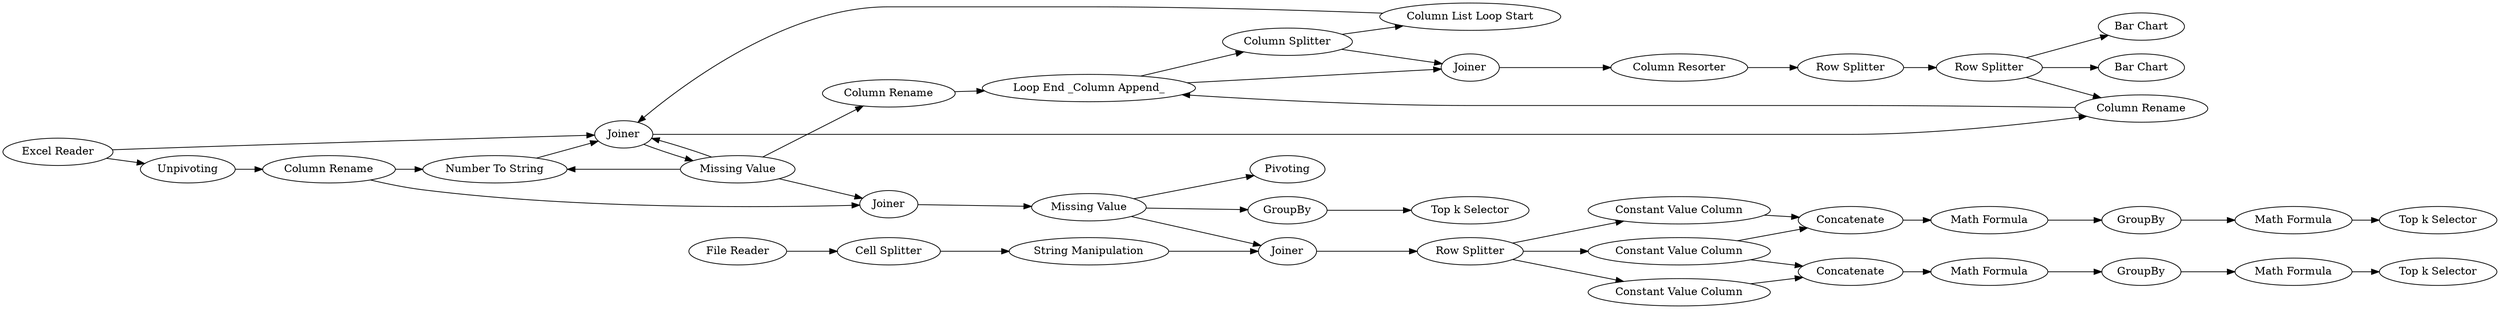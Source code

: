 digraph {
	49 -> 57
	1 -> 55
	54 -> 52
	56 -> 4
	14 -> 16
	41 -> 43
	44 -> 46
	8 -> 9
	13 -> 14
	34 -> 35
	59 -> 60
	2 -> 8
	1 -> 8
	16 -> 15
	12 -> 13
	9 -> 5
	17 -> 10
	46 -> 48
	57 -> 50
	52 -> 58
	55 -> 56
	4 -> 8
	43 -> 45
	45 -> 54
	33 -> 41
	44 -> 54
	5 -> 10
	56 -> 38
	58 -> 59
	11 -> 12
	37 -> 42
	8 -> 17
	16 -> 18
	10 -> 12
	10 -> 11
	33 -> 34
	48 -> 49
	9 -> 8
	11 -> 2
	9 -> 4
	36 -> 37
	33 -> 30
	38 -> 33
	43 -> 44
	42 -> 41
	47 -> 46
	43 -> 47
	16 -> 17
	9 -> 38
	57 [label="Math Formula"]
	55 [label=Unpivoting]
	9 [label="Missing Value"]
	45 [label="Constant Value Column"]
	18 [label="Bar Chart"]
	58 [label=GroupBy]
	8 [label=Joiner]
	17 [label="Column Rename"]
	49 [label=GroupBy]
	41 [label=Joiner]
	56 [label="Column Rename"]
	15 [label="Bar Chart"]
	54 [label=Concatenate]
	12 [label=Joiner]
	10 [label="Loop End _Column Append_"]
	59 [label="Math Formula"]
	16 [label="Row Splitter"]
	48 [label="Math Formula"]
	50 [label="Top k Selector"]
	1 [label="Excel Reader"]
	42 [label="String Manipulation"]
	11 [label="Column Splitter"]
	4 [label="Number To String"]
	47 [label="Constant Value Column"]
	14 [label="Row Splitter"]
	38 [label=Joiner]
	60 [label="Top k Selector"]
	5 [label="Column Rename"]
	13 [label="Column Resorter"]
	35 [label="Top k Selector"]
	43 [label="Row Splitter"]
	34 [label=GroupBy]
	44 [label="Constant Value Column"]
	36 [label="File Reader"]
	46 [label=Concatenate]
	52 [label="Math Formula"]
	33 [label="Missing Value"]
	30 [label=Pivoting]
	2 [label="Column List Loop Start"]
	37 [label="Cell Splitter"]
	rankdir=LR
}
